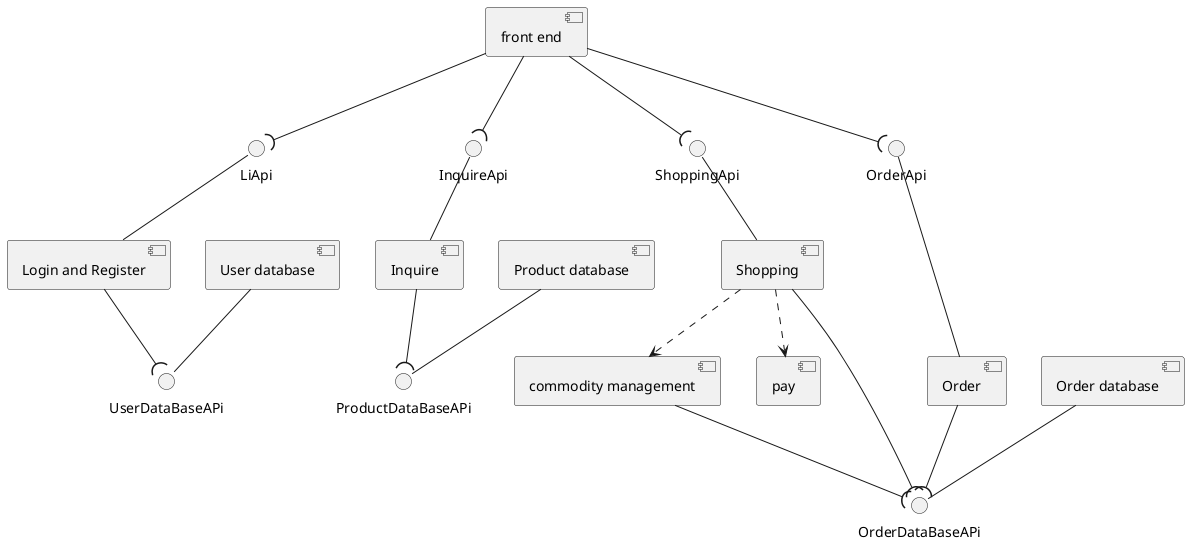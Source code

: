 @startuml shopping
[front end] as Front_end
[Login and Register] as Li
[Order] as Order
[Inquire] as Inquire
[Shopping] as Shopping
[commodity management] as Management
[User database] as UserDatabase
[Product database] as ProductDatabase
[Order database] as OrderDatabase
[pay] as Pay

Front_end --( LiApi
LiApi -- Li

Front_end --( InquireApi
InquireApi -- Inquire

Front_end --( ShoppingApi
ShoppingApi -- Shopping

Front_end --( OrderApi
OrderApi --  Order

Shopping ..> Pay
Shopping ..> Management

Li --( UserDataBaseAPi
Inquire --( ProductDataBaseAPi
Shopping --( OrderDataBaseAPi
Management --( OrderDataBaseAPi
Order --( OrderDataBaseAPi

UserDatabase -- UserDataBaseAPi
ProductDatabase -- ProductDataBaseAPi
OrderDatabase -- OrderDataBaseAPi

@enduml